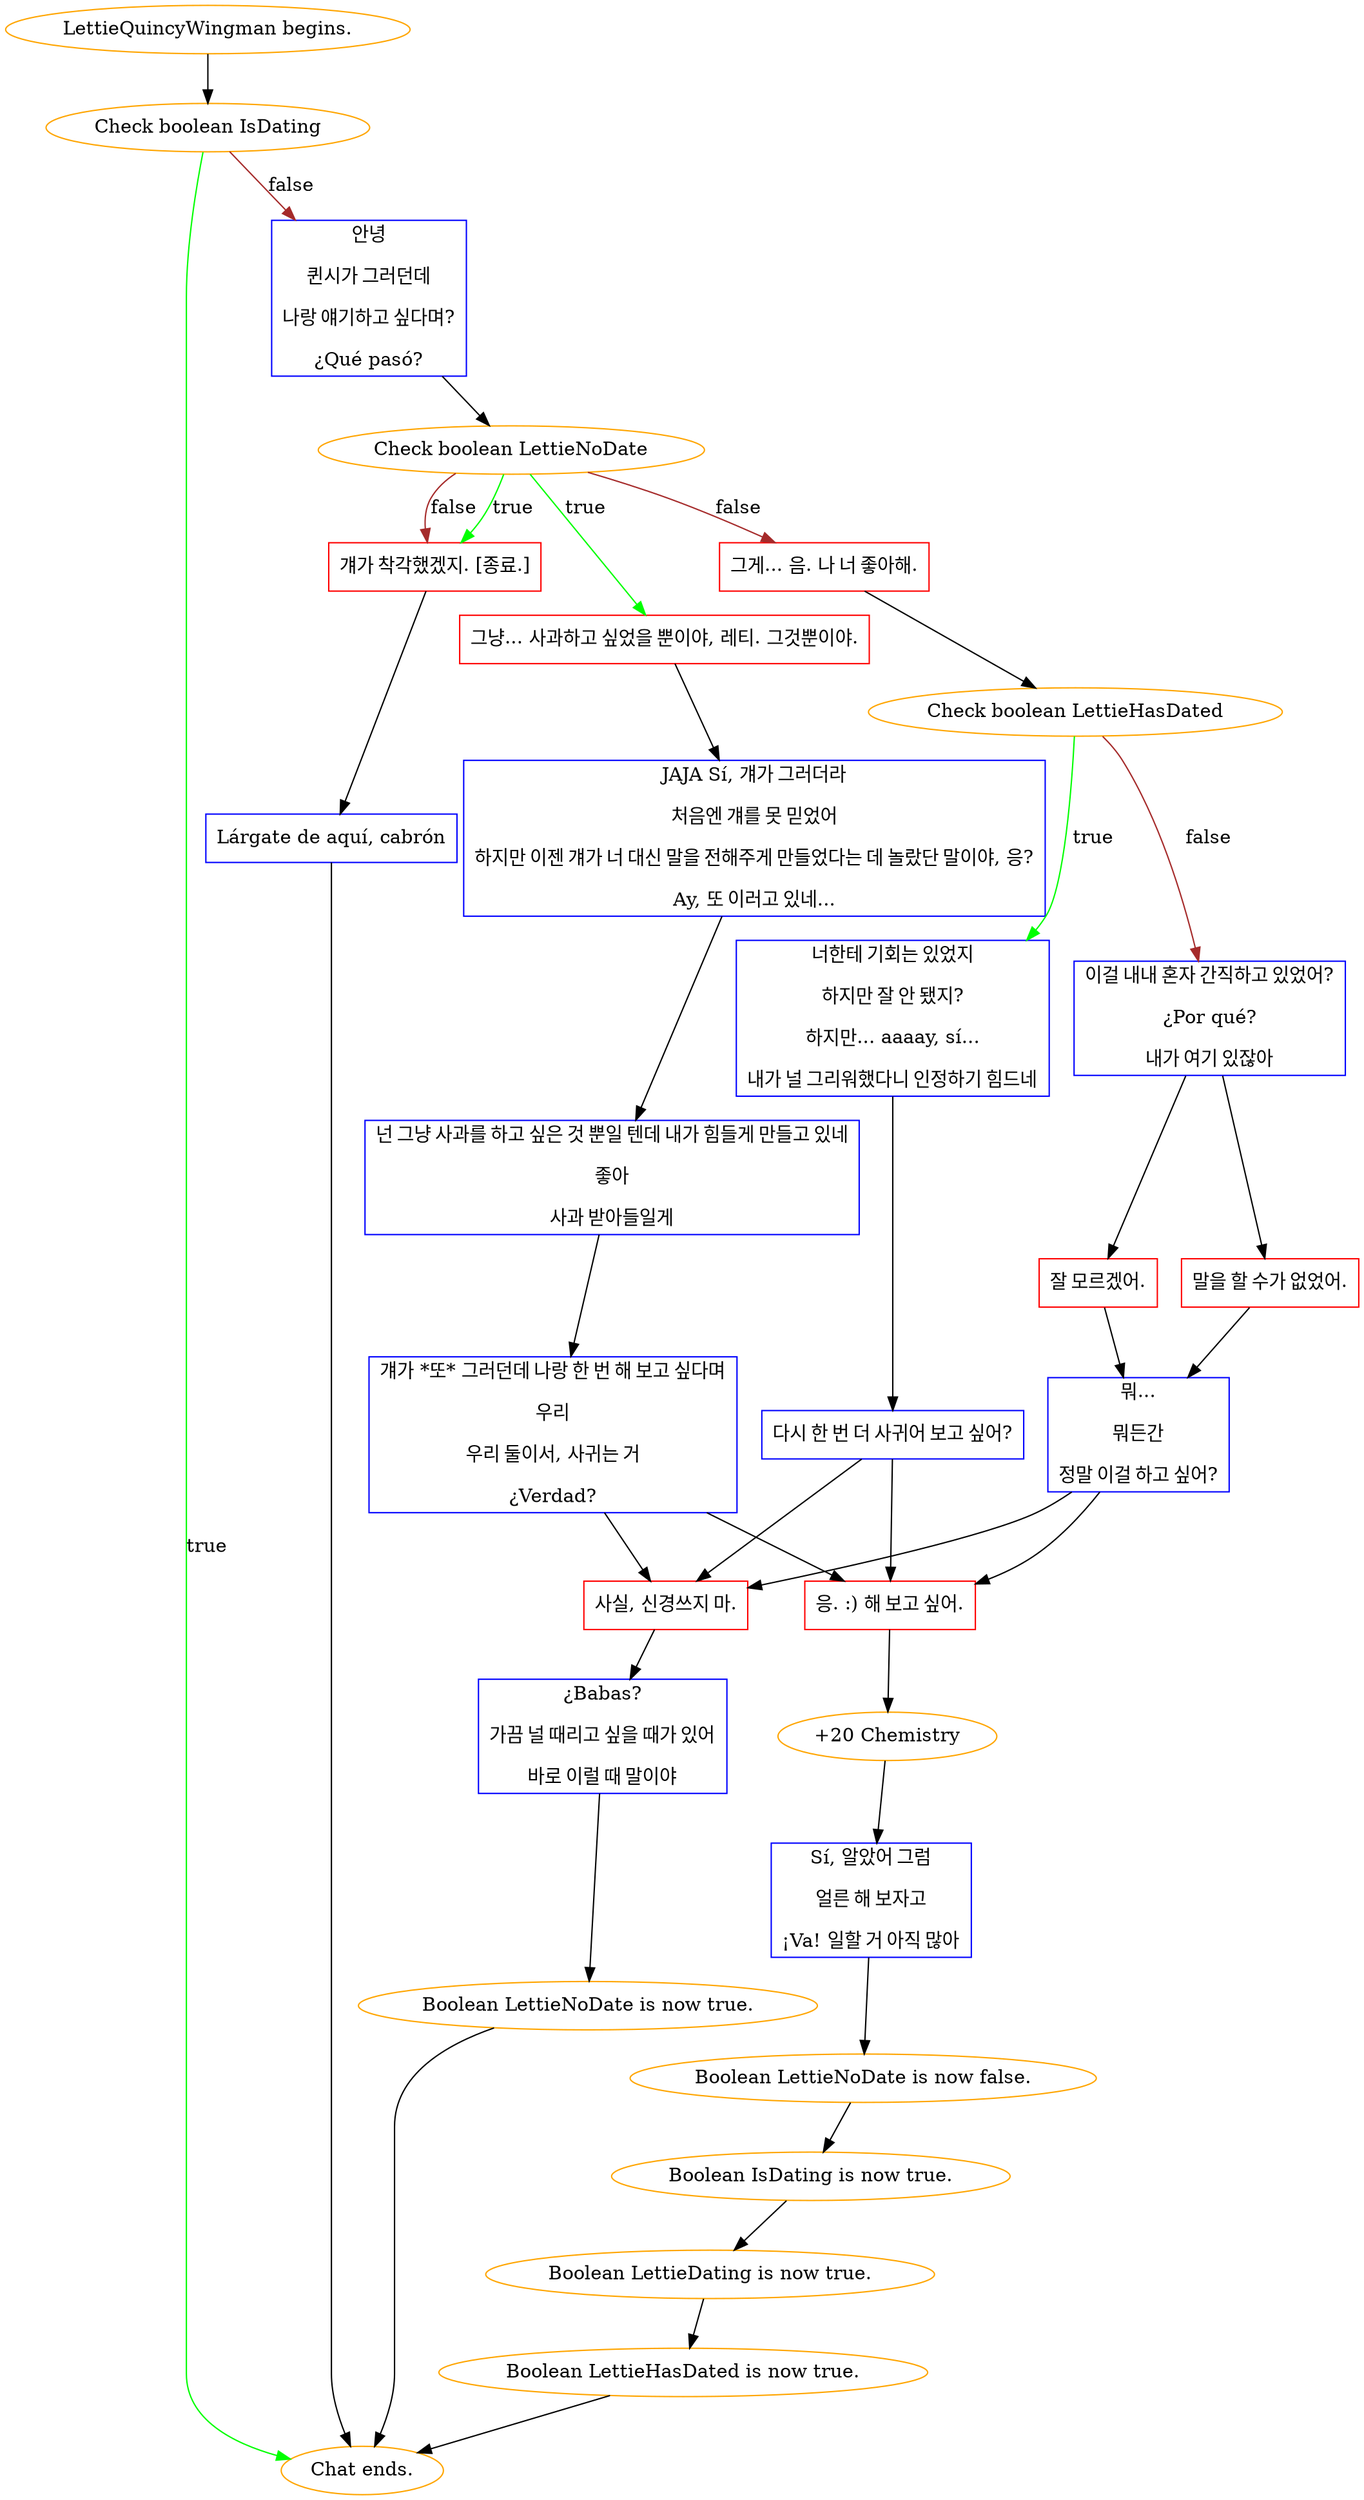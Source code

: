 digraph {
	"LettieQuincyWingman begins." [color=orange];
		"LettieQuincyWingman begins." -> j3451391318;
	j3451391318 [label="Check boolean IsDating",color=orange];
		j3451391318 -> "Chat ends." [label=true,color=green];
		j3451391318 -> j3410334207 [label=false,color=brown];
	"Chat ends." [color=orange];
	j3410334207 [label="안녕
퀸시가 그러던데
나랑 얘기하고 싶다며?
¿Qué pasó?",shape=box,color=blue];
		j3410334207 -> j2065325619;
	j2065325619 [label="Check boolean LettieNoDate",color=orange];
		j2065325619 -> j2167563639 [label=true,color=green];
		j2065325619 -> j6197198 [label=true,color=green];
		j2065325619 -> j1818781242 [label=false,color=brown];
		j2065325619 -> j6197198 [label=false,color=brown];
	j2167563639 [label="그냥... 사과하고 싶었을 뿐이야, 레티. 그것뿐이야.",shape=box,color=red];
		j2167563639 -> j1523530480;
	j6197198 [label="걔가 착각했겠지. [종료.]",shape=box,color=red];
		j6197198 -> j3947662504;
	j1818781242 [label="그게... 음. 나 너 좋아해.",shape=box,color=red];
		j1818781242 -> j909510203;
	j1523530480 [label="JAJA Sí, 걔가 그러더라
처음엔 걔를 못 믿었어
하지만 이젠 걔가 너 대신 말을 전해주게 만들었다는 데 놀랐단 말이야, 응?
Ay, 또 이러고 있네...",shape=box,color=blue];
		j1523530480 -> j2389282858;
	j3947662504 [label="Lárgate de aquí, cabrón",shape=box,color=blue];
		j3947662504 -> "Chat ends.";
	j909510203 [label="Check boolean LettieHasDated",color=orange];
		j909510203 -> j3961345592 [label=true,color=green];
		j909510203 -> j2007986152 [label=false,color=brown];
	j2389282858 [label="넌 그냥 사과를 하고 싶은 것 뿐일 텐데 내가 힘들게 만들고 있네
좋아
사과 받아들일게",shape=box,color=blue];
		j2389282858 -> j1860588553;
	j3961345592 [label="너한테 기회는 있었지
하지만 잘 안 됐지?
하지만... aaaay, sí...
내가 널 그리워했다니 인정하기 힘드네",shape=box,color=blue];
		j3961345592 -> j4010236426;
	j2007986152 [label="이걸 내내 혼자 간직하고 있었어?
¿Por qué?
내가 여기 있잖아",shape=box,color=blue];
		j2007986152 -> j357192496;
		j2007986152 -> j3746402639;
	j1860588553 [label="걔가 *또* 그러던데 나랑 한 번 해 보고 싶다며
우리
우리 둘이서, 사귀는 거
¿Verdad?",shape=box,color=blue];
		j1860588553 -> j1247688644;
		j1860588553 -> j867586305;
	j4010236426 [label="다시 한 번 더 사귀어 보고 싶어?",shape=box,color=blue];
		j4010236426 -> j1247688644;
		j4010236426 -> j867586305;
	j357192496 [label="말을 할 수가 없었어.",shape=box,color=red];
		j357192496 -> j108198056;
	j3746402639 [label="잘 모르겠어.",shape=box,color=red];
		j3746402639 -> j108198056;
	j1247688644 [label="응. :) 해 보고 싶어.",shape=box,color=red];
		j1247688644 -> j1369645400;
	j867586305 [label="사실, 신경쓰지 마.",shape=box,color=red];
		j867586305 -> j3139482994;
	j108198056 [label="뭐...
뭐든간
정말 이걸 하고 싶어?",shape=box,color=blue];
		j108198056 -> j1247688644;
		j108198056 -> j867586305;
	j1369645400 [label="+20 Chemistry",color=orange];
		j1369645400 -> j2122182068;
	j3139482994 [label="¿Babas?
가끔 널 때리고 싶을 때가 있어
바로 이럴 때 말이야",shape=box,color=blue];
		j3139482994 -> j2703113057;
	j2122182068 [label="Sí, 알았어 그럼
얼른 해 보자고
¡Va! 일할 거 아직 많아",shape=box,color=blue];
		j2122182068 -> j4071933913;
	j2703113057 [label="Boolean LettieNoDate is now true.",color=orange];
		j2703113057 -> "Chat ends.";
	j4071933913 [label="Boolean LettieNoDate is now false.",color=orange];
		j4071933913 -> j444607473;
	j444607473 [label="Boolean IsDating is now true.",color=orange];
		j444607473 -> j2763854765;
	j2763854765 [label="Boolean LettieDating is now true.",color=orange];
		j2763854765 -> j3003494003;
	j3003494003 [label="Boolean LettieHasDated is now true.",color=orange];
		j3003494003 -> "Chat ends.";
}